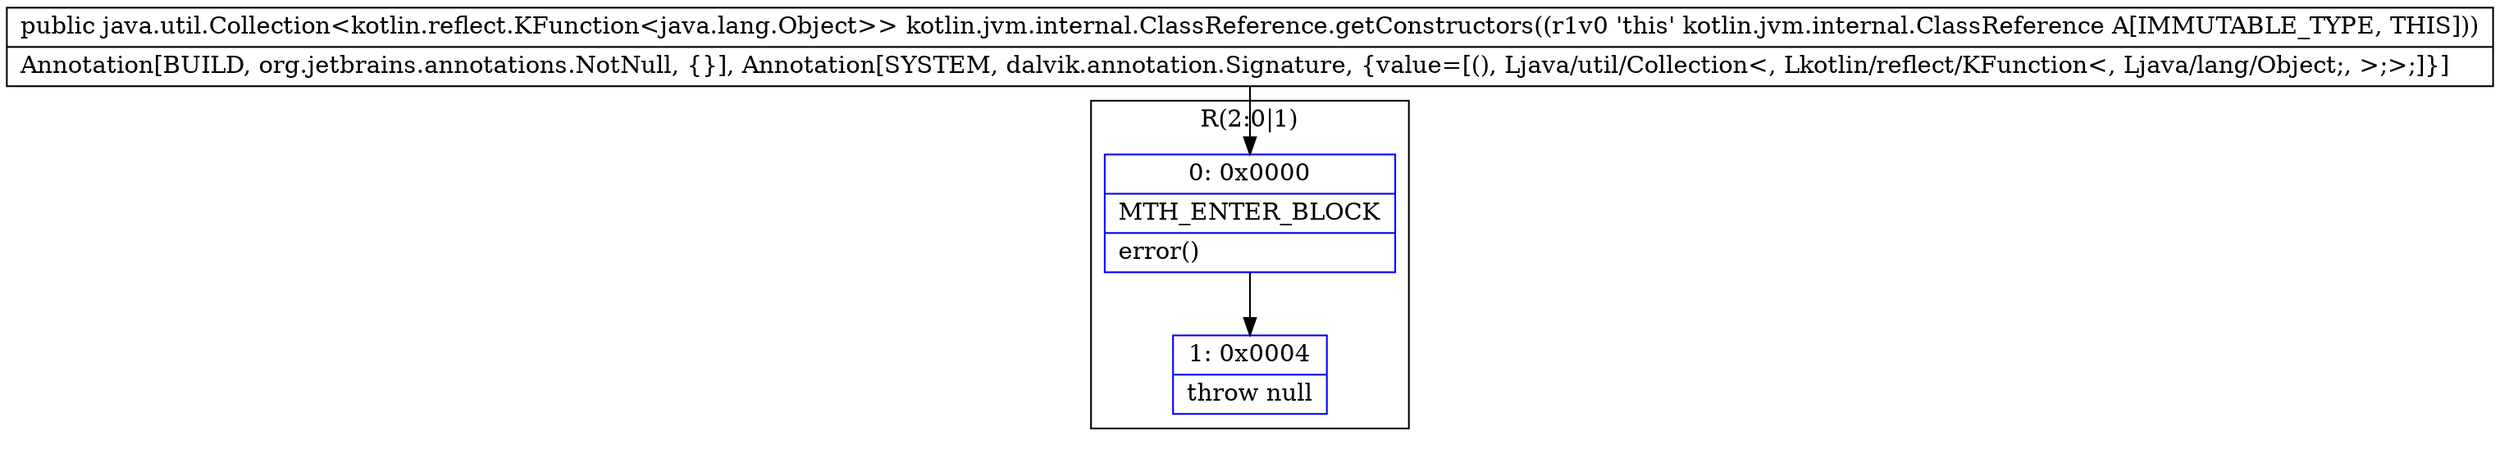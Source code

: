 digraph "CFG forkotlin.jvm.internal.ClassReference.getConstructors()Ljava\/util\/Collection;" {
subgraph cluster_Region_514554765 {
label = "R(2:0|1)";
node [shape=record,color=blue];
Node_0 [shape=record,label="{0\:\ 0x0000|MTH_ENTER_BLOCK\l|error()\l}"];
Node_1 [shape=record,label="{1\:\ 0x0004|throw null\l}"];
}
MethodNode[shape=record,label="{public java.util.Collection\<kotlin.reflect.KFunction\<java.lang.Object\>\> kotlin.jvm.internal.ClassReference.getConstructors((r1v0 'this' kotlin.jvm.internal.ClassReference A[IMMUTABLE_TYPE, THIS]))  | Annotation[BUILD, org.jetbrains.annotations.NotNull, \{\}], Annotation[SYSTEM, dalvik.annotation.Signature, \{value=[(), Ljava\/util\/Collection\<, Lkotlin\/reflect\/KFunction\<, Ljava\/lang\/Object;, \>;\>;]\}]\l}"];
MethodNode -> Node_0;
Node_0 -> Node_1;
}

